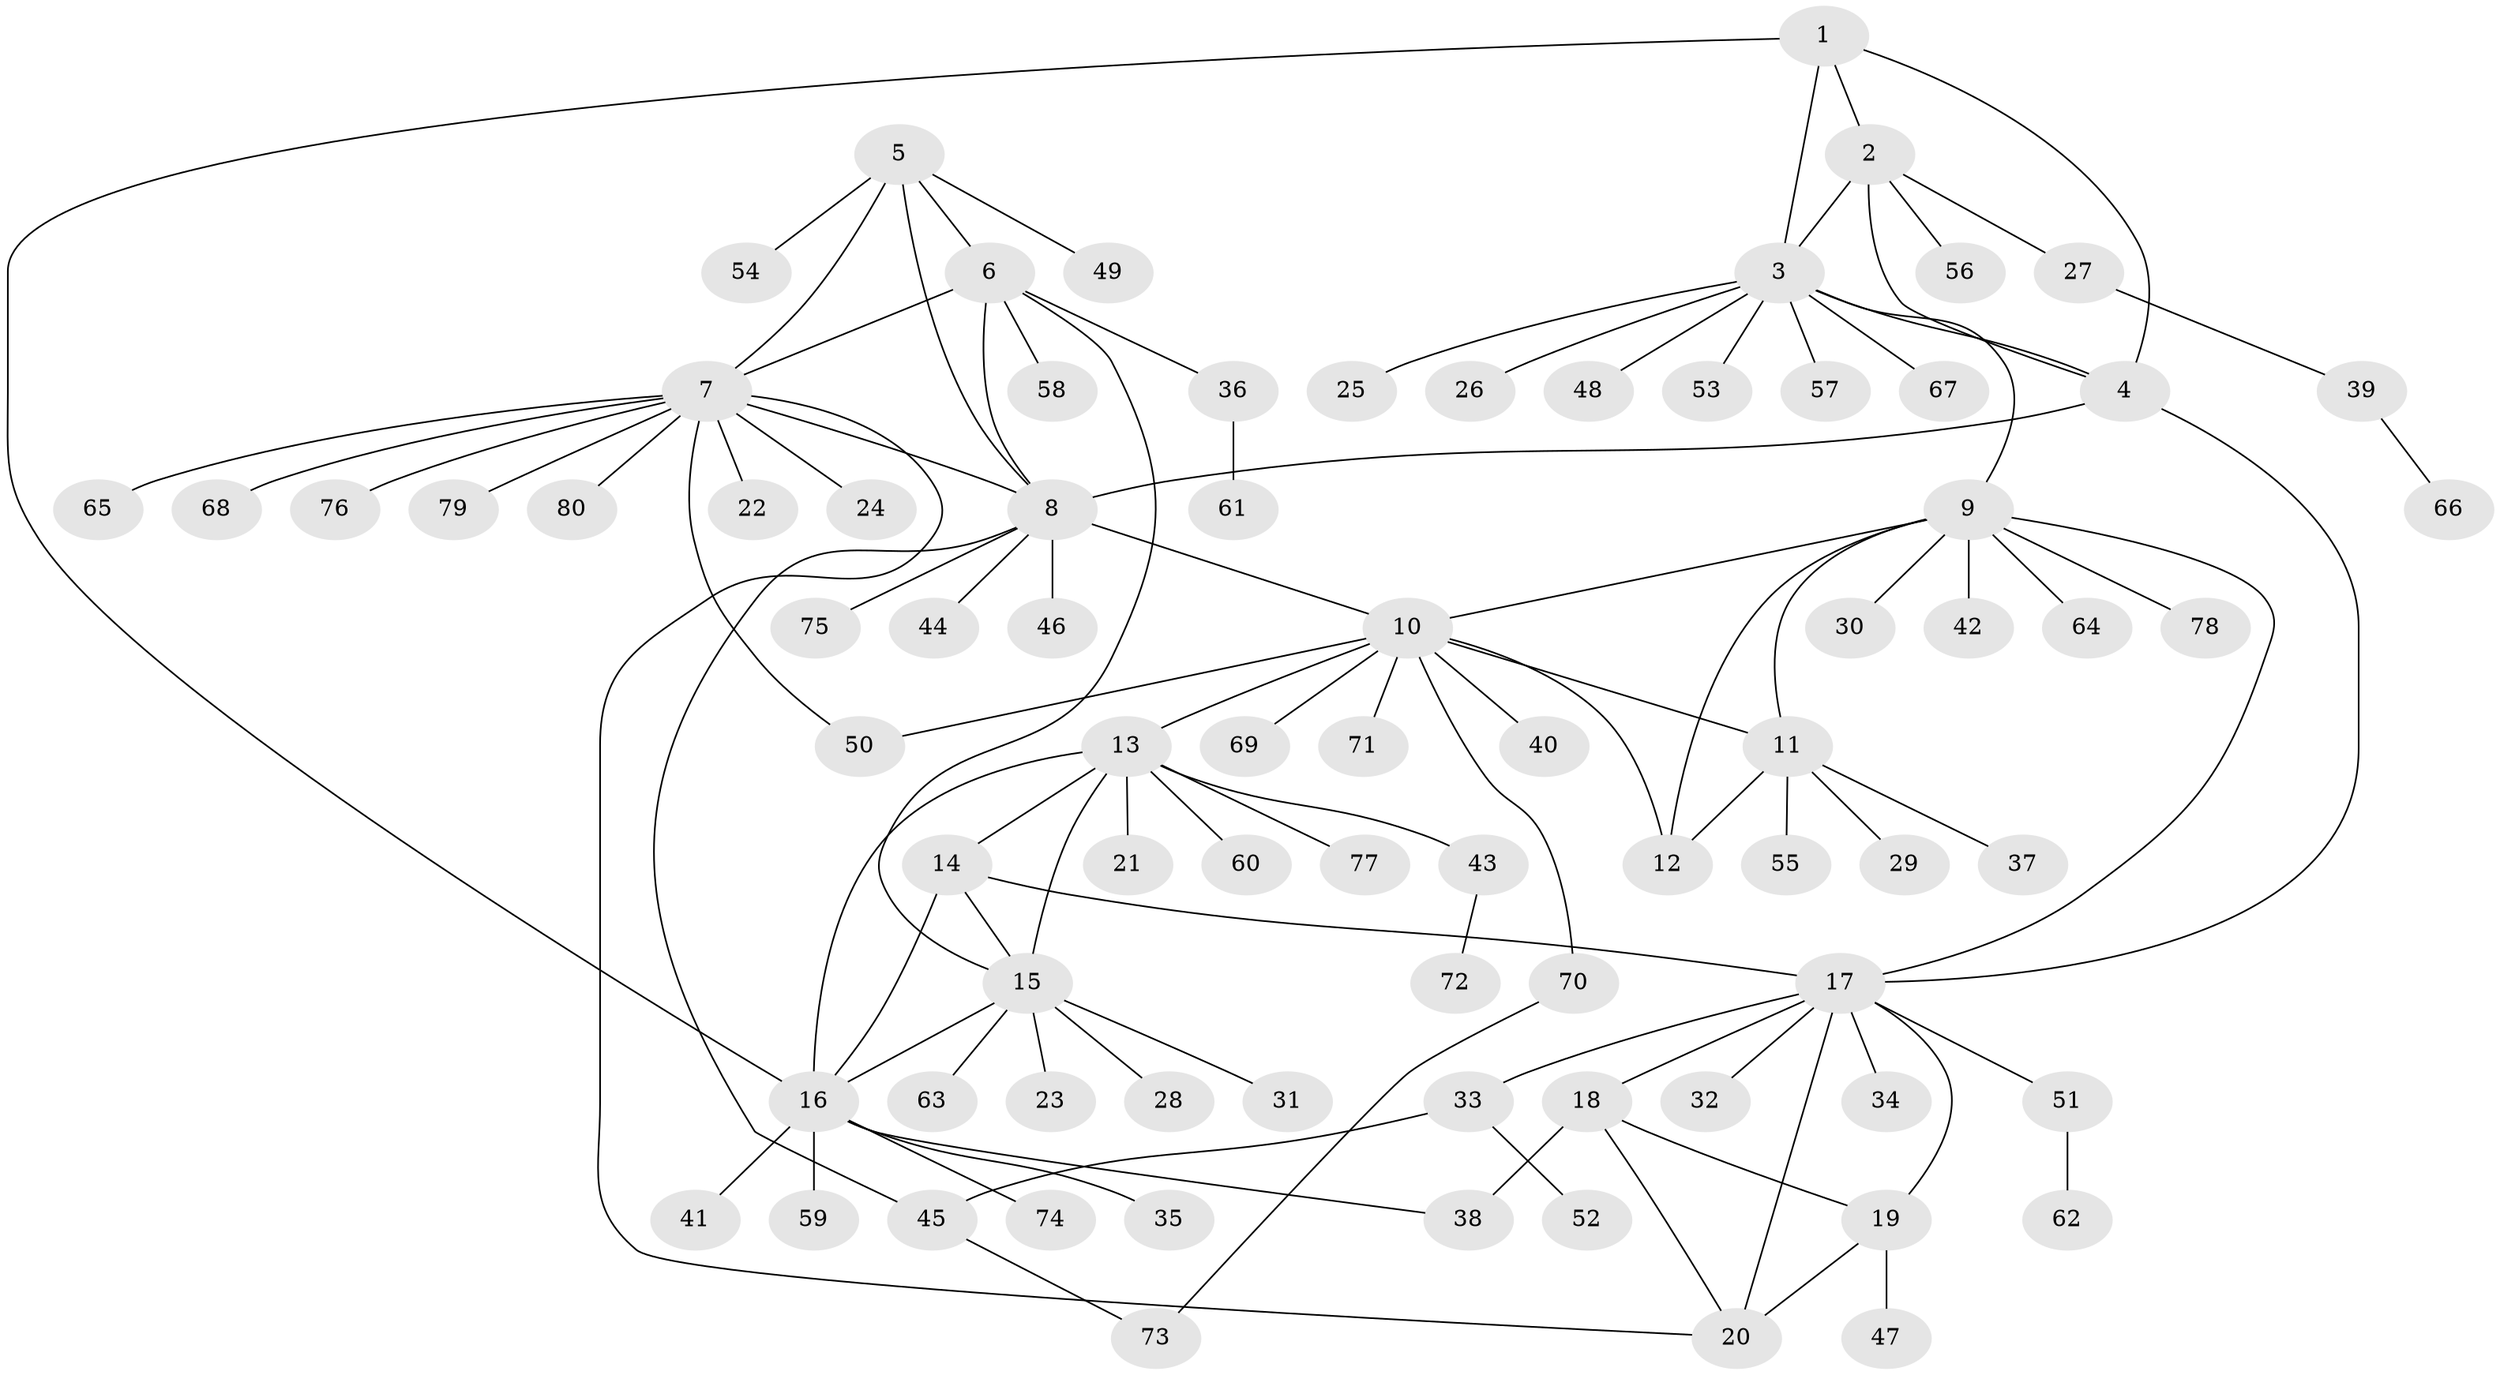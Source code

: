 // coarse degree distribution, {5: 0.03225806451612903, 8: 0.016129032258064516, 4: 0.06451612903225806, 7: 0.06451612903225806, 12: 0.016129032258064516, 16: 0.016129032258064516, 9: 0.03225806451612903, 3: 0.016129032258064516, 1: 0.6935483870967742, 2: 0.04838709677419355}
// Generated by graph-tools (version 1.1) at 2025/42/03/06/25 10:42:11]
// undirected, 80 vertices, 104 edges
graph export_dot {
graph [start="1"]
  node [color=gray90,style=filled];
  1;
  2;
  3;
  4;
  5;
  6;
  7;
  8;
  9;
  10;
  11;
  12;
  13;
  14;
  15;
  16;
  17;
  18;
  19;
  20;
  21;
  22;
  23;
  24;
  25;
  26;
  27;
  28;
  29;
  30;
  31;
  32;
  33;
  34;
  35;
  36;
  37;
  38;
  39;
  40;
  41;
  42;
  43;
  44;
  45;
  46;
  47;
  48;
  49;
  50;
  51;
  52;
  53;
  54;
  55;
  56;
  57;
  58;
  59;
  60;
  61;
  62;
  63;
  64;
  65;
  66;
  67;
  68;
  69;
  70;
  71;
  72;
  73;
  74;
  75;
  76;
  77;
  78;
  79;
  80;
  1 -- 2;
  1 -- 3;
  1 -- 4;
  1 -- 16;
  2 -- 3;
  2 -- 4;
  2 -- 27;
  2 -- 56;
  3 -- 4;
  3 -- 9;
  3 -- 25;
  3 -- 26;
  3 -- 48;
  3 -- 53;
  3 -- 57;
  3 -- 67;
  4 -- 8;
  4 -- 17;
  5 -- 6;
  5 -- 7;
  5 -- 8;
  5 -- 49;
  5 -- 54;
  6 -- 7;
  6 -- 8;
  6 -- 15;
  6 -- 36;
  6 -- 58;
  7 -- 8;
  7 -- 20;
  7 -- 22;
  7 -- 24;
  7 -- 50;
  7 -- 65;
  7 -- 68;
  7 -- 76;
  7 -- 79;
  7 -- 80;
  8 -- 10;
  8 -- 44;
  8 -- 45;
  8 -- 46;
  8 -- 75;
  9 -- 10;
  9 -- 11;
  9 -- 12;
  9 -- 17;
  9 -- 30;
  9 -- 42;
  9 -- 64;
  9 -- 78;
  10 -- 11;
  10 -- 12;
  10 -- 13;
  10 -- 40;
  10 -- 50;
  10 -- 69;
  10 -- 70;
  10 -- 71;
  11 -- 12;
  11 -- 29;
  11 -- 37;
  11 -- 55;
  13 -- 14;
  13 -- 15;
  13 -- 16;
  13 -- 21;
  13 -- 43;
  13 -- 60;
  13 -- 77;
  14 -- 15;
  14 -- 16;
  14 -- 17;
  15 -- 16;
  15 -- 23;
  15 -- 28;
  15 -- 31;
  15 -- 63;
  16 -- 35;
  16 -- 38;
  16 -- 41;
  16 -- 59;
  16 -- 74;
  17 -- 18;
  17 -- 19;
  17 -- 20;
  17 -- 32;
  17 -- 33;
  17 -- 34;
  17 -- 51;
  18 -- 19;
  18 -- 20;
  18 -- 38;
  19 -- 20;
  19 -- 47;
  27 -- 39;
  33 -- 45;
  33 -- 52;
  36 -- 61;
  39 -- 66;
  43 -- 72;
  45 -- 73;
  51 -- 62;
  70 -- 73;
}
